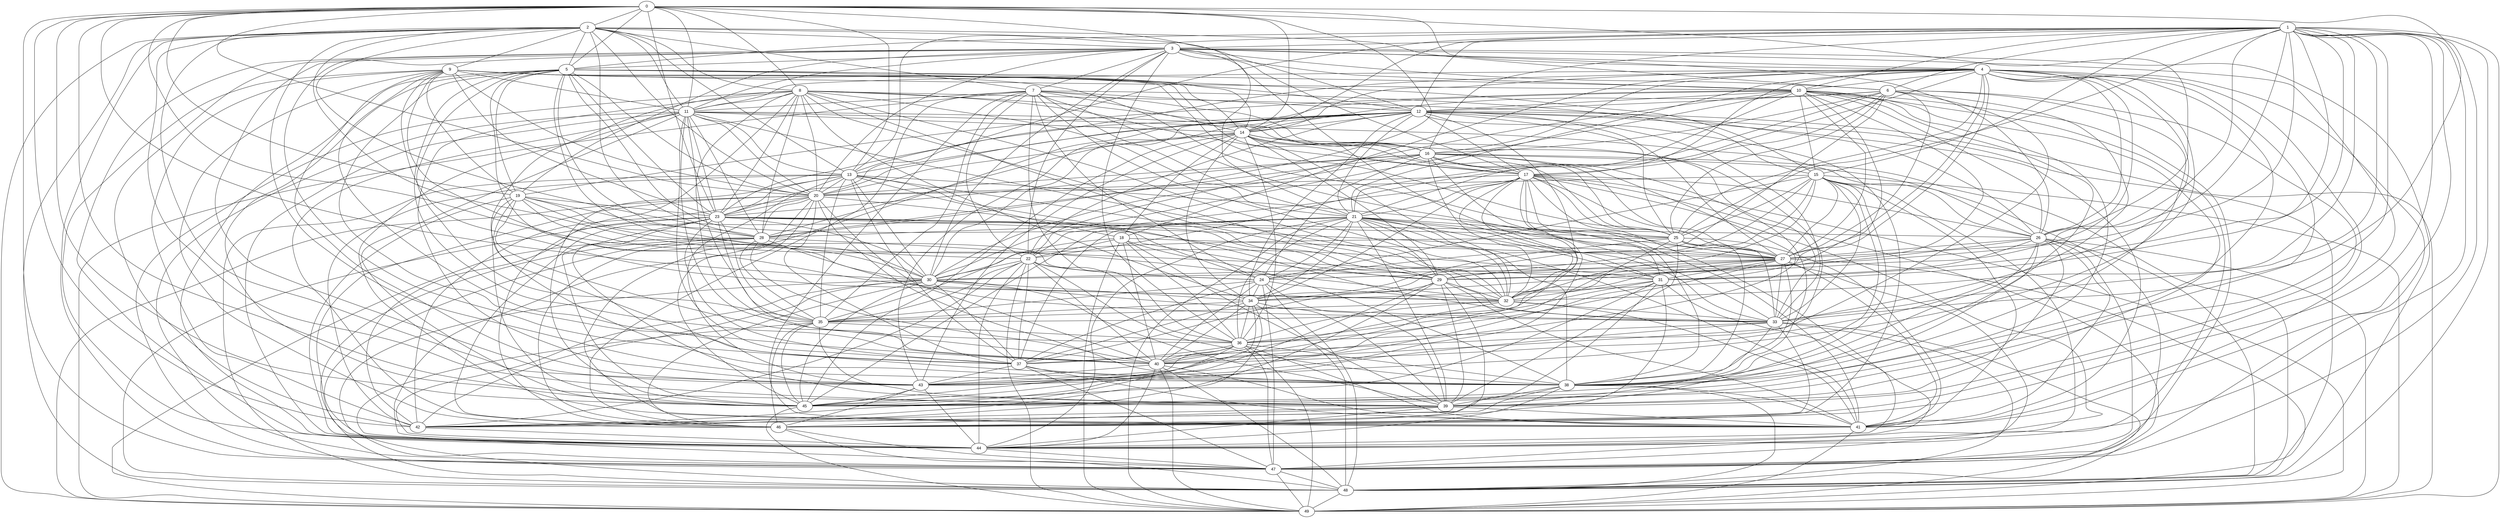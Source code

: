 graph InitialGraph {
  node [style=filled, fillcolor=white, fontname="Arial"];
  0;
  1;
  2;
  3;
  4;
  5;
  6;
  7;
  8;
  9;
  10;
  11;
  12;
  13;
  14;
  15;
  16;
  17;
  18;
  19;
  20;
  21;
  22;
  23;
  24;
  25;
  26;
  27;
  28;
  29;
  30;
  31;
  32;
  33;
  34;
  35;
  36;
  37;
  38;
  39;
  40;
  41;
  42;
  43;
  44;
  45;
  46;
  47;
  48;
  49;
  0 -- 2;
  0 -- 4;
  0 -- 5;
  0 -- 8;
  0 -- 11;
  0 -- 13;
  0 -- 14;
  0 -- 19;
  0 -- 20;
  0 -- 21;
  0 -- 23;
  0 -- 24;
  0 -- 26;
  0 -- 28;
  0 -- 30;
  0 -- 33;
  0 -- 39;
  0 -- 42;
  0 -- 45;
  0 -- 47;
  1 -- 3;
  1 -- 5;
  1 -- 6;
  1 -- 10;
  1 -- 12;
  1 -- 13;
  1 -- 14;
  1 -- 15;
  1 -- 16;
  1 -- 23;
  1 -- 24;
  1 -- 25;
  1 -- 26;
  1 -- 27;
  1 -- 31;
  1 -- 32;
  1 -- 33;
  1 -- 34;
  1 -- 41;
  1 -- 44;
  1 -- 45;
  1 -- 46;
  1 -- 47;
  1 -- 48;
  1 -- 49;
  2 -- 3;
  2 -- 5;
  2 -- 6;
  2 -- 7;
  2 -- 8;
  2 -- 9;
  2 -- 11;
  2 -- 12;
  2 -- 13;
  2 -- 20;
  2 -- 28;
  2 -- 29;
  2 -- 31;
  2 -- 38;
  2 -- 39;
  2 -- 43;
  2 -- 47;
  2 -- 48;
  2 -- 49;
  3 -- 4;
  3 -- 5;
  3 -- 6;
  3 -- 7;
  3 -- 10;
  3 -- 11;
  3 -- 17;
  3 -- 19;
  3 -- 20;
  3 -- 22;
  3 -- 26;
  3 -- 30;
  3 -- 31;
  3 -- 36;
  3 -- 37;
  3 -- 41;
  3 -- 42;
  3 -- 43;
  3 -- 44;
  3 -- 48;
  4 -- 10;
  4 -- 11;
  4 -- 13;
  4 -- 14;
  4 -- 16;
  4 -- 17;
  4 -- 18;
  4 -- 21;
  4 -- 22;
  4 -- 25;
  4 -- 26;
  4 -- 27;
  4 -- 29;
  4 -- 30;
  4 -- 33;
  4 -- 38;
  4 -- 43;
  4 -- 45;
  4 -- 46;
  4 -- 47;
  5 -- 10;
  5 -- 14;
  5 -- 15;
  5 -- 19;
  5 -- 20;
  5 -- 23;
  5 -- 28;
  5 -- 29;
  5 -- 30;
  5 -- 32;
  5 -- 35;
  5 -- 37;
  5 -- 40;
  5 -- 44;
  5 -- 45;
  6 -- 12;
  6 -- 14;
  6 -- 16;
  6 -- 17;
  6 -- 21;
  6 -- 24;
  6 -- 25;
  6 -- 27;
  6 -- 37;
  6 -- 38;
  6 -- 39;
  6 -- 40;
  7 -- 11;
  7 -- 12;
  7 -- 14;
  7 -- 15;
  7 -- 16;
  7 -- 21;
  7 -- 22;
  7 -- 24;
  7 -- 32;
  7 -- 33;
  7 -- 35;
  7 -- 36;
  7 -- 41;
  7 -- 46;
  7 -- 49;
  8 -- 11;
  8 -- 16;
  8 -- 17;
  8 -- 20;
  8 -- 21;
  8 -- 23;
  8 -- 26;
  8 -- 28;
  8 -- 29;
  8 -- 32;
  8 -- 33;
  8 -- 34;
  8 -- 35;
  8 -- 38;
  8 -- 43;
  8 -- 46;
  8 -- 47;
  9 -- 10;
  9 -- 11;
  9 -- 12;
  9 -- 14;
  9 -- 17;
  9 -- 19;
  9 -- 20;
  9 -- 23;
  9 -- 25;
  9 -- 27;
  9 -- 30;
  9 -- 32;
  9 -- 40;
  9 -- 42;
  9 -- 43;
  9 -- 44;
  9 -- 46;
  10 -- 12;
  10 -- 15;
  10 -- 19;
  10 -- 20;
  10 -- 21;
  10 -- 22;
  10 -- 26;
  10 -- 27;
  10 -- 30;
  10 -- 31;
  10 -- 34;
  10 -- 38;
  10 -- 39;
  10 -- 44;
  10 -- 45;
  10 -- 47;
  11 -- 13;
  11 -- 14;
  11 -- 16;
  11 -- 20;
  11 -- 23;
  11 -- 26;
  11 -- 28;
  11 -- 32;
  11 -- 35;
  11 -- 36;
  11 -- 37;
  11 -- 41;
  11 -- 44;
  11 -- 45;
  11 -- 46;
  11 -- 47;
  12 -- 13;
  12 -- 14;
  12 -- 17;
  12 -- 21;
  12 -- 22;
  12 -- 23;
  12 -- 25;
  12 -- 27;
  12 -- 30;
  12 -- 32;
  12 -- 33;
  12 -- 34;
  12 -- 41;
  12 -- 43;
  12 -- 44;
  12 -- 46;
  12 -- 48;
  12 -- 49;
  13 -- 18;
  13 -- 20;
  13 -- 23;
  13 -- 27;
  13 -- 29;
  13 -- 30;
  13 -- 33;
  13 -- 35;
  13 -- 37;
  13 -- 42;
  13 -- 43;
  13 -- 45;
  13 -- 48;
  14 -- 16;
  14 -- 17;
  14 -- 18;
  14 -- 20;
  14 -- 25;
  14 -- 28;
  14 -- 29;
  14 -- 32;
  14 -- 33;
  14 -- 34;
  14 -- 36;
  14 -- 40;
  14 -- 43;
  14 -- 45;
  15 -- 20;
  15 -- 24;
  15 -- 25;
  15 -- 26;
  15 -- 27;
  15 -- 29;
  15 -- 32;
  15 -- 33;
  15 -- 34;
  15 -- 38;
  15 -- 39;
  15 -- 41;
  15 -- 44;
  15 -- 49;
  16 -- 17;
  16 -- 20;
  16 -- 23;
  16 -- 24;
  16 -- 25;
  16 -- 27;
  16 -- 28;
  16 -- 30;
  16 -- 31;
  16 -- 32;
  16 -- 38;
  16 -- 40;
  16 -- 47;
  16 -- 48;
  17 -- 20;
  17 -- 21;
  17 -- 22;
  17 -- 25;
  17 -- 26;
  17 -- 27;
  17 -- 32;
  17 -- 34;
  17 -- 38;
  17 -- 40;
  17 -- 41;
  17 -- 44;
  17 -- 45;
  17 -- 47;
  17 -- 48;
  17 -- 49;
  18 -- 22;
  18 -- 27;
  18 -- 35;
  18 -- 36;
  18 -- 38;
  18 -- 39;
  18 -- 40;
  18 -- 49;
  19 -- 22;
  19 -- 23;
  19 -- 28;
  19 -- 30;
  19 -- 31;
  19 -- 38;
  19 -- 40;
  19 -- 44;
  19 -- 45;
  20 -- 23;
  20 -- 24;
  20 -- 28;
  20 -- 37;
  20 -- 38;
  20 -- 40;
  20 -- 41;
  20 -- 42;
  20 -- 44;
  20 -- 45;
  20 -- 49;
  21 -- 24;
  21 -- 25;
  21 -- 27;
  21 -- 28;
  21 -- 29;
  21 -- 31;
  21 -- 32;
  21 -- 33;
  21 -- 34;
  21 -- 36;
  21 -- 37;
  21 -- 38;
  21 -- 39;
  21 -- 41;
  21 -- 44;
  21 -- 45;
  21 -- 49;
  22 -- 24;
  22 -- 30;
  22 -- 35;
  22 -- 36;
  22 -- 37;
  22 -- 38;
  22 -- 40;
  22 -- 42;
  22 -- 44;
  22 -- 49;
  23 -- 25;
  23 -- 26;
  23 -- 27;
  23 -- 29;
  23 -- 30;
  23 -- 35;
  23 -- 37;
  23 -- 39;
  23 -- 40;
  23 -- 42;
  23 -- 45;
  23 -- 46;
  23 -- 48;
  24 -- 32;
  24 -- 34;
  24 -- 35;
  24 -- 37;
  24 -- 39;
  24 -- 40;
  24 -- 47;
  24 -- 48;
  25 -- 27;
  25 -- 30;
  25 -- 33;
  25 -- 34;
  25 -- 38;
  25 -- 39;
  25 -- 41;
  25 -- 43;
  26 -- 27;
  26 -- 29;
  26 -- 31;
  26 -- 38;
  26 -- 39;
  26 -- 41;
  26 -- 45;
  26 -- 47;
  26 -- 48;
  26 -- 49;
  27 -- 29;
  27 -- 30;
  27 -- 31;
  27 -- 32;
  27 -- 33;
  27 -- 35;
  27 -- 36;
  27 -- 38;
  27 -- 41;
  27 -- 47;
  27 -- 49;
  28 -- 32;
  28 -- 33;
  28 -- 35;
  28 -- 40;
  28 -- 46;
  28 -- 47;
  28 -- 48;
  28 -- 49;
  29 -- 32;
  29 -- 37;
  29 -- 39;
  29 -- 41;
  29 -- 42;
  29 -- 45;
  29 -- 46;
  30 -- 33;
  30 -- 34;
  30 -- 37;
  30 -- 39;
  30 -- 42;
  30 -- 44;
  30 -- 45;
  30 -- 46;
  30 -- 48;
  31 -- 32;
  31 -- 36;
  31 -- 42;
  31 -- 43;
  31 -- 44;
  31 -- 45;
  31 -- 46;
  32 -- 33;
  32 -- 35;
  32 -- 36;
  32 -- 40;
  32 -- 41;
  33 -- 36;
  33 -- 39;
  33 -- 43;
  33 -- 46;
  33 -- 48;
  33 -- 49;
  34 -- 35;
  34 -- 36;
  34 -- 37;
  34 -- 39;
  34 -- 40;
  34 -- 42;
  34 -- 45;
  34 -- 48;
  35 -- 36;
  35 -- 39;
  35 -- 45;
  35 -- 46;
  35 -- 47;
  36 -- 37;
  36 -- 38;
  36 -- 40;
  36 -- 41;
  36 -- 42;
  36 -- 43;
  36 -- 47;
  36 -- 49;
  37 -- 38;
  37 -- 41;
  37 -- 43;
  37 -- 47;
  38 -- 39;
  38 -- 41;
  38 -- 42;
  38 -- 44;
  38 -- 48;
  39 -- 41;
  39 -- 42;
  39 -- 44;
  39 -- 46;
  40 -- 41;
  40 -- 43;
  40 -- 44;
  40 -- 48;
  40 -- 49;
  41 -- 49;
  42 -- 44;
  43 -- 44;
  43 -- 45;
  43 -- 46;
  44 -- 47;
  45 -- 49;
  46 -- 47;
  46 -- 48;
  47 -- 48;
  47 -- 49;
  48 -- 49;
}
